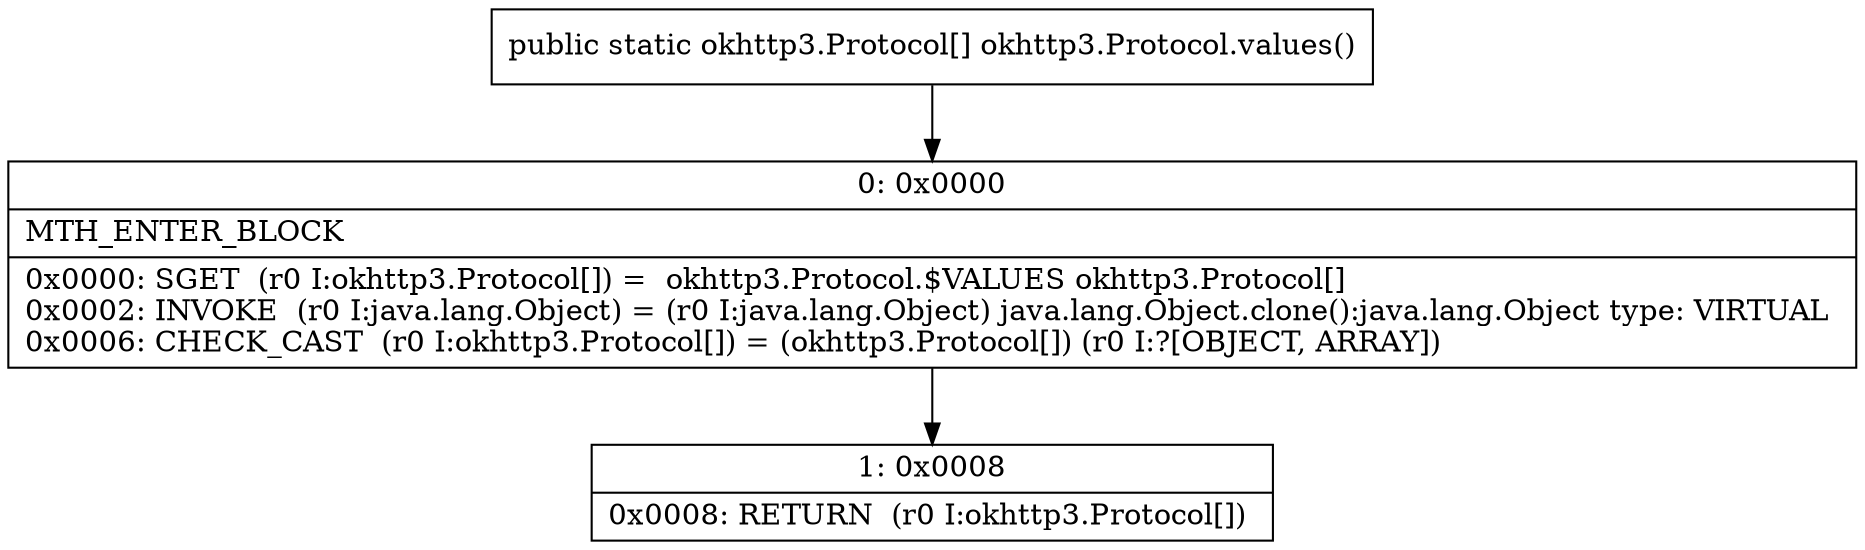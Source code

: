 digraph "CFG forokhttp3.Protocol.values()[Lokhttp3\/Protocol;" {
Node_0 [shape=record,label="{0\:\ 0x0000|MTH_ENTER_BLOCK\l|0x0000: SGET  (r0 I:okhttp3.Protocol[]) =  okhttp3.Protocol.$VALUES okhttp3.Protocol[] \l0x0002: INVOKE  (r0 I:java.lang.Object) = (r0 I:java.lang.Object) java.lang.Object.clone():java.lang.Object type: VIRTUAL \l0x0006: CHECK_CAST  (r0 I:okhttp3.Protocol[]) = (okhttp3.Protocol[]) (r0 I:?[OBJECT, ARRAY]) \l}"];
Node_1 [shape=record,label="{1\:\ 0x0008|0x0008: RETURN  (r0 I:okhttp3.Protocol[]) \l}"];
MethodNode[shape=record,label="{public static okhttp3.Protocol[] okhttp3.Protocol.values() }"];
MethodNode -> Node_0;
Node_0 -> Node_1;
}

